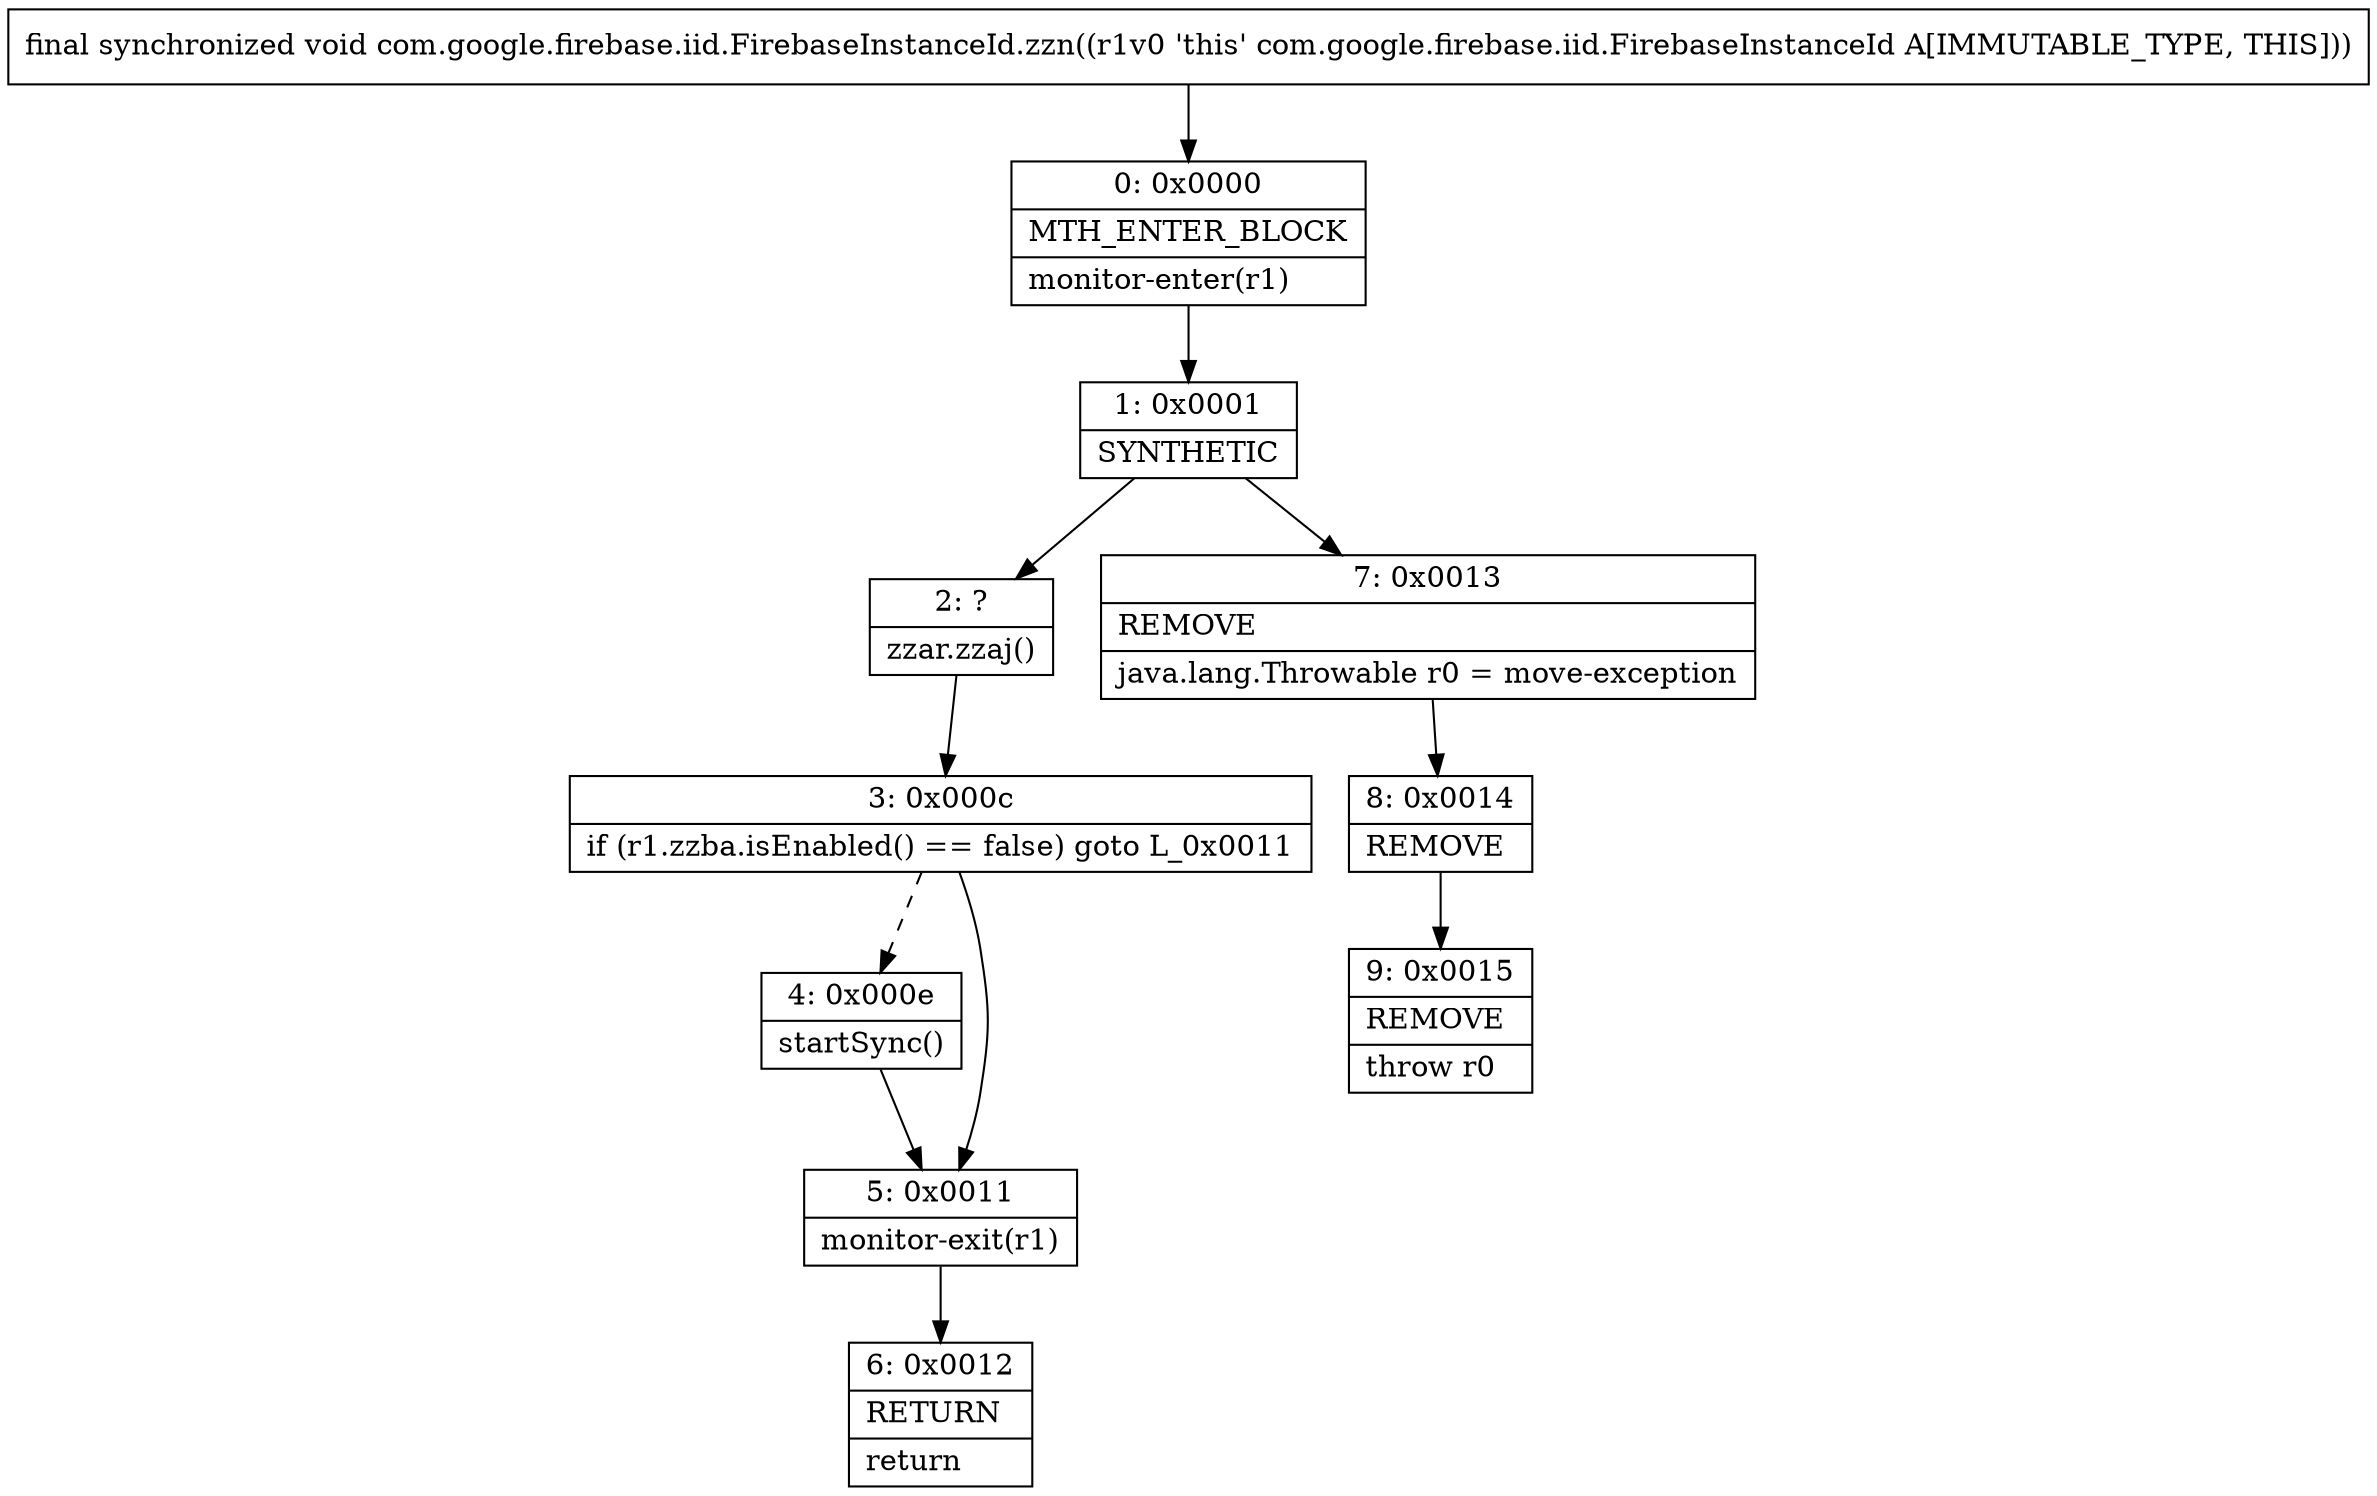 digraph "CFG forcom.google.firebase.iid.FirebaseInstanceId.zzn()V" {
Node_0 [shape=record,label="{0\:\ 0x0000|MTH_ENTER_BLOCK\l|monitor\-enter(r1)\l}"];
Node_1 [shape=record,label="{1\:\ 0x0001|SYNTHETIC\l}"];
Node_2 [shape=record,label="{2\:\ ?|zzar.zzaj()\l}"];
Node_3 [shape=record,label="{3\:\ 0x000c|if (r1.zzba.isEnabled() == false) goto L_0x0011\l}"];
Node_4 [shape=record,label="{4\:\ 0x000e|startSync()\l}"];
Node_5 [shape=record,label="{5\:\ 0x0011|monitor\-exit(r1)\l}"];
Node_6 [shape=record,label="{6\:\ 0x0012|RETURN\l|return\l}"];
Node_7 [shape=record,label="{7\:\ 0x0013|REMOVE\l|java.lang.Throwable r0 = move\-exception\l}"];
Node_8 [shape=record,label="{8\:\ 0x0014|REMOVE\l}"];
Node_9 [shape=record,label="{9\:\ 0x0015|REMOVE\l|throw r0\l}"];
MethodNode[shape=record,label="{final synchronized void com.google.firebase.iid.FirebaseInstanceId.zzn((r1v0 'this' com.google.firebase.iid.FirebaseInstanceId A[IMMUTABLE_TYPE, THIS])) }"];
MethodNode -> Node_0;
Node_0 -> Node_1;
Node_1 -> Node_2;
Node_1 -> Node_7;
Node_2 -> Node_3;
Node_3 -> Node_4[style=dashed];
Node_3 -> Node_5;
Node_4 -> Node_5;
Node_5 -> Node_6;
Node_7 -> Node_8;
Node_8 -> Node_9;
}

